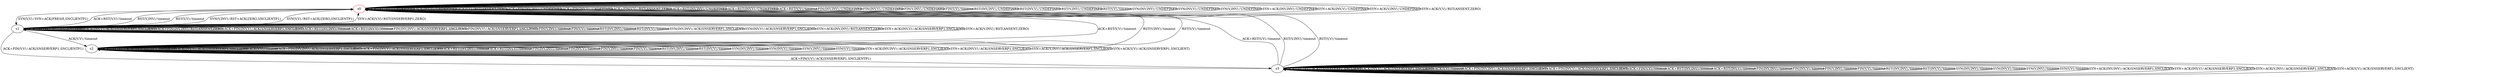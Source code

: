 digraph G {
label=""
s0 [color="red"]
s1
s2
s3
s0 [label="s0"];
s0 -> s0[label=<<table border="0" cellpadding="1" cellspacing="0"><tr><td>ACK(INV,INV)</td><td>/</td><td>UNDEFINED</td></tr></table>>]
s0 -> s0[label=<<table border="0" cellpadding="1" cellspacing="0"><tr><td>ACK(INV,V)</td><td>/</td><td>UNDEFINED</td></tr></table>>]
s0 -> s0[label=<<table border="0" cellpadding="1" cellspacing="0"><tr><td>ACK(V,V)</td><td>/</td><td>RST(ANSENT,ZERO)</td></tr></table>>]
s0 -> s0[label=<<table border="0" cellpadding="1" cellspacing="0"><tr><td>ACK+FIN(INV,INV)</td><td>/</td><td>UNDEFINED</td></tr></table>>]
s0 -> s0[label=<<table border="0" cellpadding="1" cellspacing="0"><tr><td>ACK+FIN(INV,V)</td><td>/</td><td>UNDEFINED</td></tr></table>>]
s0 -> s0[label=<<table border="0" cellpadding="1" cellspacing="0"><tr><td>ACK+FIN(V,V)</td><td>/</td><td>RST(ANSENT,ZERO)</td></tr></table>>]
s0 -> s0[label=<<table border="0" cellpadding="1" cellspacing="0"><tr><td>ACK+RST(INV,INV)</td><td>/</td><td>UNDEFINED</td></tr></table>>]
s0 -> s0[label=<<table border="0" cellpadding="1" cellspacing="0"><tr><td>ACK+RST(INV,V)</td><td>/</td><td>UNDEFINED</td></tr></table>>]
s0 -> s0[label=<<table border="0" cellpadding="1" cellspacing="0"><tr><td>ACK+RST(V,V)</td><td>/</td><td>timeout</td></tr></table>>]
s0 -> s0[label=<<table border="0" cellpadding="1" cellspacing="0"><tr><td>FIN(INV,INV)</td><td>/</td><td>UNDEFINED</td></tr></table>>]
s0 -> s0[label=<<table border="0" cellpadding="1" cellspacing="0"><tr><td>FIN(INV,V)</td><td>/</td><td>UNDEFINED</td></tr></table>>]
s0 -> s0[label=<<table border="0" cellpadding="1" cellspacing="0"><tr><td>FIN(V,INV)</td><td>/</td><td>UNDEFINED</td></tr></table>>]
s0 -> s0[label=<<table border="0" cellpadding="1" cellspacing="0"><tr><td>FIN(V,V)</td><td>/</td><td>timeout</td></tr></table>>]
s0 -> s0[label=<<table border="0" cellpadding="1" cellspacing="0"><tr><td>RST(INV,INV)</td><td>/</td><td>UNDEFINED</td></tr></table>>]
s0 -> s0[label=<<table border="0" cellpadding="1" cellspacing="0"><tr><td>RST(INV,V)</td><td>/</td><td>UNDEFINED</td></tr></table>>]
s0 -> s0[label=<<table border="0" cellpadding="1" cellspacing="0"><tr><td>RST(V,INV)</td><td>/</td><td>UNDEFINED</td></tr></table>>]
s0 -> s0[label=<<table border="0" cellpadding="1" cellspacing="0"><tr><td>RST(V,V)</td><td>/</td><td>timeout</td></tr></table>>]
s0 -> s0[label=<<table border="0" cellpadding="1" cellspacing="0"><tr><td>SYN(INV,INV)</td><td>/</td><td>UNDEFINED</td></tr></table>>]
s0 -> s0[label=<<table border="0" cellpadding="1" cellspacing="0"><tr><td>SYN(INV,V)</td><td>/</td><td>UNDEFINED</td></tr></table>>]
s0 -> s0[label=<<table border="0" cellpadding="1" cellspacing="0"><tr><td>SYN(V,INV)</td><td>/</td><td>UNDEFINED</td></tr></table>>]
s0 -> s1[label=<<table border="0" cellpadding="1" cellspacing="0"><tr><td>SYN(V,V)</td><td>/</td><td>SYN+ACK(FRESH,SNCLIENTP1)</td></tr></table>>]
s0 -> s0[label=<<table border="0" cellpadding="1" cellspacing="0"><tr><td>SYN+ACK(INV,INV)</td><td>/</td><td>UNDEFINED</td></tr></table>>]
s0 -> s0[label=<<table border="0" cellpadding="1" cellspacing="0"><tr><td>SYN+ACK(INV,V)</td><td>/</td><td>UNDEFINED</td></tr></table>>]
s0 -> s0[label=<<table border="0" cellpadding="1" cellspacing="0"><tr><td>SYN+ACK(V,INV)</td><td>/</td><td>UNDEFINED</td></tr></table>>]
s0 -> s0[label=<<table border="0" cellpadding="1" cellspacing="0"><tr><td>SYN+ACK(V,V)</td><td>/</td><td>RST(ANSENT,ZERO)</td></tr></table>>]
s1 [label="s1"];
s1 -> s1[label=<<table border="0" cellpadding="1" cellspacing="0"><tr><td>ACK(INV,INV)</td><td>/</td><td>RST(ANSENT,ZERO)</td></tr></table>>]
s1 -> s1[label=<<table border="0" cellpadding="1" cellspacing="0"><tr><td>ACK(INV,V)</td><td>/</td><td>ACK(SNSERVERP1,SNCLIENT)</td></tr></table>>]
s1 -> s2[label=<<table border="0" cellpadding="1" cellspacing="0"><tr><td>ACK(V,V)</td><td>/</td><td>timeout</td></tr></table>>]
s1 -> s1[label=<<table border="0" cellpadding="1" cellspacing="0"><tr><td>ACK+FIN(INV,INV)</td><td>/</td><td>RST(ANSENT,ZERO)</td></tr></table>>]
s1 -> s1[label=<<table border="0" cellpadding="1" cellspacing="0"><tr><td>ACK+FIN(INV,V)</td><td>/</td><td>ACK(SNSERVERP1,SNCLIENT)</td></tr></table>>]
s1 -> s3[label=<<table border="0" cellpadding="1" cellspacing="0"><tr><td>ACK+FIN(V,V)</td><td>/</td><td>ACK(SNSERVERP1,SNCLIENTP1)</td></tr></table>>]
s1 -> s1[label=<<table border="0" cellpadding="1" cellspacing="0"><tr><td>ACK+RST(INV,INV)</td><td>/</td><td>timeout</td></tr></table>>]
s1 -> s1[label=<<table border="0" cellpadding="1" cellspacing="0"><tr><td>ACK+RST(INV,V)</td><td>/</td><td>timeout</td></tr></table>>]
s1 -> s0[label=<<table border="0" cellpadding="1" cellspacing="0"><tr><td>ACK+RST(V,V)</td><td>/</td><td>timeout</td></tr></table>>]
s1 -> s1[label=<<table border="0" cellpadding="1" cellspacing="0"><tr><td>FIN(INV,INV)</td><td>/</td><td>ACK(SNSERVERP1,SNCLIENT)</td></tr></table>>]
s1 -> s1[label=<<table border="0" cellpadding="1" cellspacing="0"><tr><td>FIN(INV,V)</td><td>/</td><td>ACK(SNSERVERP1,SNCLIENT)</td></tr></table>>]
s1 -> s1[label=<<table border="0" cellpadding="1" cellspacing="0"><tr><td>FIN(V,INV)</td><td>/</td><td>timeout</td></tr></table>>]
s1 -> s1[label=<<table border="0" cellpadding="1" cellspacing="0"><tr><td>FIN(V,V)</td><td>/</td><td>timeout</td></tr></table>>]
s1 -> s1[label=<<table border="0" cellpadding="1" cellspacing="0"><tr><td>RST(INV,INV)</td><td>/</td><td>timeout</td></tr></table>>]
s1 -> s1[label=<<table border="0" cellpadding="1" cellspacing="0"><tr><td>RST(INV,V)</td><td>/</td><td>timeout</td></tr></table>>]
s1 -> s0[label=<<table border="0" cellpadding="1" cellspacing="0"><tr><td>RST(V,INV)</td><td>/</td><td>timeout</td></tr></table>>]
s1 -> s0[label=<<table border="0" cellpadding="1" cellspacing="0"><tr><td>RST(V,V)</td><td>/</td><td>timeout</td></tr></table>>]
s1 -> s1[label=<<table border="0" cellpadding="1" cellspacing="0"><tr><td>SYN(INV,INV)</td><td>/</td><td>ACK(SNSERVERP1,SNCLIENT)</td></tr></table>>]
s1 -> s1[label=<<table border="0" cellpadding="1" cellspacing="0"><tr><td>SYN(INV,V)</td><td>/</td><td>ACK(SNSERVERP1,SNCLIENT)</td></tr></table>>]
s1 -> s0[label=<<table border="0" cellpadding="1" cellspacing="0"><tr><td>SYN(V,INV)</td><td>/</td><td>RST+ACK(ZERO,SNCLIENTP1)</td></tr></table>>]
s1 -> s0[label=<<table border="0" cellpadding="1" cellspacing="0"><tr><td>SYN(V,V)</td><td>/</td><td>RST+ACK(ZERO,SNCLIENTP1)</td></tr></table>>]
s1 -> s1[label=<<table border="0" cellpadding="1" cellspacing="0"><tr><td>SYN+ACK(INV,INV)</td><td>/</td><td>RST(ANSENT,ZERO)</td></tr></table>>]
s1 -> s1[label=<<table border="0" cellpadding="1" cellspacing="0"><tr><td>SYN+ACK(INV,V)</td><td>/</td><td>ACK(SNSERVERP1,SNCLIENT)</td></tr></table>>]
s1 -> s1[label=<<table border="0" cellpadding="1" cellspacing="0"><tr><td>SYN+ACK(V,INV)</td><td>/</td><td>RST(ANSENT,ZERO)</td></tr></table>>]
s1 -> s0[label=<<table border="0" cellpadding="1" cellspacing="0"><tr><td>SYN+ACK(V,V)</td><td>/</td><td>RST(SNSERVERP1,ZERO)</td></tr></table>>]
s2 [label="s2"];
s2 -> s2[label=<<table border="0" cellpadding="1" cellspacing="0"><tr><td>ACK(INV,INV)</td><td>/</td><td>ACK(SNSERVERP1,SNCLIENT)</td></tr></table>>]
s2 -> s2[label=<<table border="0" cellpadding="1" cellspacing="0"><tr><td>ACK(INV,V)</td><td>/</td><td>ACK(SNSERVERP1,SNCLIENT)</td></tr></table>>]
s2 -> s2[label=<<table border="0" cellpadding="1" cellspacing="0"><tr><td>ACK(V,V)</td><td>/</td><td>timeout</td></tr></table>>]
s2 -> s2[label=<<table border="0" cellpadding="1" cellspacing="0"><tr><td>ACK+FIN(INV,INV)</td><td>/</td><td>ACK(SNSERVERP1,SNCLIENT)</td></tr></table>>]
s2 -> s2[label=<<table border="0" cellpadding="1" cellspacing="0"><tr><td>ACK+FIN(INV,V)</td><td>/</td><td>ACK(SNSERVERP1,SNCLIENT)</td></tr></table>>]
s2 -> s3[label=<<table border="0" cellpadding="1" cellspacing="0"><tr><td>ACK+FIN(V,V)</td><td>/</td><td>ACK(SNSERVERP1,SNCLIENTP1)</td></tr></table>>]
s2 -> s2[label=<<table border="0" cellpadding="1" cellspacing="0"><tr><td>ACK+RST(INV,INV)</td><td>/</td><td>timeout</td></tr></table>>]
s2 -> s2[label=<<table border="0" cellpadding="1" cellspacing="0"><tr><td>ACK+RST(INV,V)</td><td>/</td><td>timeout</td></tr></table>>]
s2 -> s0[label=<<table border="0" cellpadding="1" cellspacing="0"><tr><td>ACK+RST(V,V)</td><td>/</td><td>timeout</td></tr></table>>]
s2 -> s2[label=<<table border="0" cellpadding="1" cellspacing="0"><tr><td>FIN(INV,INV)</td><td>/</td><td>timeout</td></tr></table>>]
s2 -> s2[label=<<table border="0" cellpadding="1" cellspacing="0"><tr><td>FIN(INV,V)</td><td>/</td><td>timeout</td></tr></table>>]
s2 -> s2[label=<<table border="0" cellpadding="1" cellspacing="0"><tr><td>FIN(V,INV)</td><td>/</td><td>timeout</td></tr></table>>]
s2 -> s2[label=<<table border="0" cellpadding="1" cellspacing="0"><tr><td>FIN(V,V)</td><td>/</td><td>timeout</td></tr></table>>]
s2 -> s2[label=<<table border="0" cellpadding="1" cellspacing="0"><tr><td>RST(INV,INV)</td><td>/</td><td>timeout</td></tr></table>>]
s2 -> s2[label=<<table border="0" cellpadding="1" cellspacing="0"><tr><td>RST(INV,V)</td><td>/</td><td>timeout</td></tr></table>>]
s2 -> s0[label=<<table border="0" cellpadding="1" cellspacing="0"><tr><td>RST(V,INV)</td><td>/</td><td>timeout</td></tr></table>>]
s2 -> s0[label=<<table border="0" cellpadding="1" cellspacing="0"><tr><td>RST(V,V)</td><td>/</td><td>timeout</td></tr></table>>]
s2 -> s2[label=<<table border="0" cellpadding="1" cellspacing="0"><tr><td>SYN(INV,INV)</td><td>/</td><td>timeout</td></tr></table>>]
s2 -> s2[label=<<table border="0" cellpadding="1" cellspacing="0"><tr><td>SYN(INV,V)</td><td>/</td><td>timeout</td></tr></table>>]
s2 -> s2[label=<<table border="0" cellpadding="1" cellspacing="0"><tr><td>SYN(V,INV)</td><td>/</td><td>timeout</td></tr></table>>]
s2 -> s2[label=<<table border="0" cellpadding="1" cellspacing="0"><tr><td>SYN(V,V)</td><td>/</td><td>timeout</td></tr></table>>]
s2 -> s2[label=<<table border="0" cellpadding="1" cellspacing="0"><tr><td>SYN+ACK(INV,INV)</td><td>/</td><td>ACK(SNSERVERP1,SNCLIENT)</td></tr></table>>]
s2 -> s2[label=<<table border="0" cellpadding="1" cellspacing="0"><tr><td>SYN+ACK(INV,V)</td><td>/</td><td>ACK(SNSERVERP1,SNCLIENT)</td></tr></table>>]
s2 -> s2[label=<<table border="0" cellpadding="1" cellspacing="0"><tr><td>SYN+ACK(V,INV)</td><td>/</td><td>ACK(SNSERVERP1,SNCLIENT)</td></tr></table>>]
s2 -> s2[label=<<table border="0" cellpadding="1" cellspacing="0"><tr><td>SYN+ACK(V,V)</td><td>/</td><td>ACK(SNSERVERP1,SNCLIENT)</td></tr></table>>]
s3 [label="s3"];
s3 -> s3[label=<<table border="0" cellpadding="1" cellspacing="0"><tr><td>ACK(INV,INV)</td><td>/</td><td>ACK(SNSERVERP1,SNCLIENT)</td></tr></table>>]
s3 -> s3[label=<<table border="0" cellpadding="1" cellspacing="0"><tr><td>ACK(INV,V)</td><td>/</td><td>ACK(SNSERVERP1,SNCLIENT)</td></tr></table>>]
s3 -> s3[label=<<table border="0" cellpadding="1" cellspacing="0"><tr><td>ACK(V,V)</td><td>/</td><td>timeout</td></tr></table>>]
s3 -> s3[label=<<table border="0" cellpadding="1" cellspacing="0"><tr><td>ACK+FIN(INV,INV)</td><td>/</td><td>ACK(SNSERVERP1,SNCLIENT)</td></tr></table>>]
s3 -> s3[label=<<table border="0" cellpadding="1" cellspacing="0"><tr><td>ACK+FIN(INV,V)</td><td>/</td><td>ACK(SNSERVERP1,SNCLIENT)</td></tr></table>>]
s3 -> s3[label=<<table border="0" cellpadding="1" cellspacing="0"><tr><td>ACK+FIN(V,V)</td><td>/</td><td>timeout</td></tr></table>>]
s3 -> s3[label=<<table border="0" cellpadding="1" cellspacing="0"><tr><td>ACK+RST(INV,INV)</td><td>/</td><td>timeout</td></tr></table>>]
s3 -> s3[label=<<table border="0" cellpadding="1" cellspacing="0"><tr><td>ACK+RST(INV,V)</td><td>/</td><td>timeout</td></tr></table>>]
s3 -> s0[label=<<table border="0" cellpadding="1" cellspacing="0"><tr><td>ACK+RST(V,V)</td><td>/</td><td>timeout</td></tr></table>>]
s3 -> s3[label=<<table border="0" cellpadding="1" cellspacing="0"><tr><td>FIN(INV,INV)</td><td>/</td><td>timeout</td></tr></table>>]
s3 -> s3[label=<<table border="0" cellpadding="1" cellspacing="0"><tr><td>FIN(INV,V)</td><td>/</td><td>timeout</td></tr></table>>]
s3 -> s3[label=<<table border="0" cellpadding="1" cellspacing="0"><tr><td>FIN(V,INV)</td><td>/</td><td>timeout</td></tr></table>>]
s3 -> s3[label=<<table border="0" cellpadding="1" cellspacing="0"><tr><td>FIN(V,V)</td><td>/</td><td>timeout</td></tr></table>>]
s3 -> s3[label=<<table border="0" cellpadding="1" cellspacing="0"><tr><td>RST(INV,INV)</td><td>/</td><td>timeout</td></tr></table>>]
s3 -> s3[label=<<table border="0" cellpadding="1" cellspacing="0"><tr><td>RST(INV,V)</td><td>/</td><td>timeout</td></tr></table>>]
s3 -> s0[label=<<table border="0" cellpadding="1" cellspacing="0"><tr><td>RST(V,INV)</td><td>/</td><td>timeout</td></tr></table>>]
s3 -> s0[label=<<table border="0" cellpadding="1" cellspacing="0"><tr><td>RST(V,V)</td><td>/</td><td>timeout</td></tr></table>>]
s3 -> s3[label=<<table border="0" cellpadding="1" cellspacing="0"><tr><td>SYN(INV,INV)</td><td>/</td><td>timeout</td></tr></table>>]
s3 -> s3[label=<<table border="0" cellpadding="1" cellspacing="0"><tr><td>SYN(INV,V)</td><td>/</td><td>timeout</td></tr></table>>]
s3 -> s3[label=<<table border="0" cellpadding="1" cellspacing="0"><tr><td>SYN(V,INV)</td><td>/</td><td>timeout</td></tr></table>>]
s3 -> s3[label=<<table border="0" cellpadding="1" cellspacing="0"><tr><td>SYN(V,V)</td><td>/</td><td>timeout</td></tr></table>>]
s3 -> s3[label=<<table border="0" cellpadding="1" cellspacing="0"><tr><td>SYN+ACK(INV,INV)</td><td>/</td><td>ACK(SNSERVERP1,SNCLIENT)</td></tr></table>>]
s3 -> s3[label=<<table border="0" cellpadding="1" cellspacing="0"><tr><td>SYN+ACK(INV,V)</td><td>/</td><td>ACK(SNSERVERP1,SNCLIENT)</td></tr></table>>]
s3 -> s3[label=<<table border="0" cellpadding="1" cellspacing="0"><tr><td>SYN+ACK(V,INV)</td><td>/</td><td>ACK(SNSERVERP1,SNCLIENT)</td></tr></table>>]
s3 -> s3[label=<<table border="0" cellpadding="1" cellspacing="0"><tr><td>SYN+ACK(V,V)</td><td>/</td><td>ACK(SNSERVERP1,SNCLIENT)</td></tr></table>>]
}
